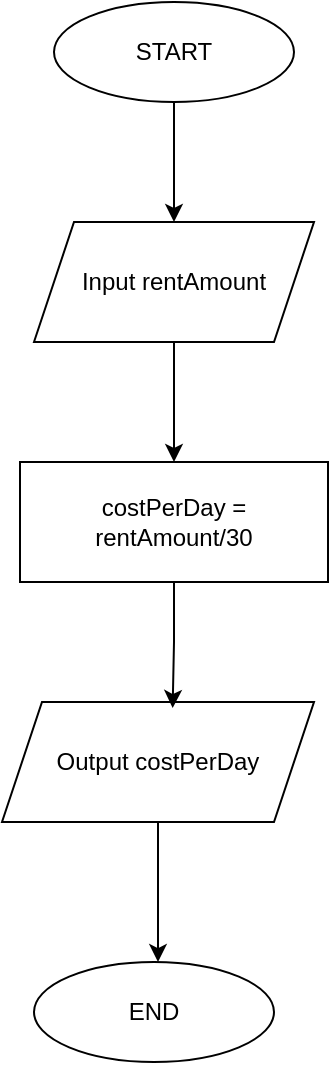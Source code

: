 <mxfile version="24.7.17">
  <diagram id="C5RBs43oDa-KdzZeNtuy" name="Page-1">
    <mxGraphModel dx="1026" dy="772" grid="1" gridSize="10" guides="1" tooltips="1" connect="1" arrows="1" fold="1" page="1" pageScale="1" pageWidth="827" pageHeight="1169" math="0" shadow="0">
      <root>
        <mxCell id="WIyWlLk6GJQsqaUBKTNV-0" />
        <mxCell id="WIyWlLk6GJQsqaUBKTNV-1" parent="WIyWlLk6GJQsqaUBKTNV-0" />
        <mxCell id="NCr9cHnQ2ZNAjyW3Bn2m-0" value="START" style="ellipse;whiteSpace=wrap;html=1;" vertex="1" parent="WIyWlLk6GJQsqaUBKTNV-1">
          <mxGeometry x="346" y="230" width="120" height="50" as="geometry" />
        </mxCell>
        <mxCell id="NCr9cHnQ2ZNAjyW3Bn2m-1" value="" style="endArrow=classic;html=1;rounded=0;exitX=0.5;exitY=1;exitDx=0;exitDy=0;" edge="1" parent="WIyWlLk6GJQsqaUBKTNV-1" source="NCr9cHnQ2ZNAjyW3Bn2m-0">
          <mxGeometry width="50" height="50" relative="1" as="geometry">
            <mxPoint x="382" y="400" as="sourcePoint" />
            <mxPoint x="406" y="340" as="targetPoint" />
          </mxGeometry>
        </mxCell>
        <mxCell id="NCr9cHnQ2ZNAjyW3Bn2m-4" style="edgeStyle=orthogonalEdgeStyle;rounded=0;orthogonalLoop=1;jettySize=auto;html=1;" edge="1" parent="WIyWlLk6GJQsqaUBKTNV-1" source="NCr9cHnQ2ZNAjyW3Bn2m-2" target="NCr9cHnQ2ZNAjyW3Bn2m-5">
          <mxGeometry relative="1" as="geometry">
            <mxPoint x="406" y="470" as="targetPoint" />
          </mxGeometry>
        </mxCell>
        <mxCell id="NCr9cHnQ2ZNAjyW3Bn2m-2" value="Input rentAmount" style="shape=parallelogram;perimeter=parallelogramPerimeter;whiteSpace=wrap;html=1;fixedSize=1;" vertex="1" parent="WIyWlLk6GJQsqaUBKTNV-1">
          <mxGeometry x="336" y="340" width="140" height="60" as="geometry" />
        </mxCell>
        <mxCell id="NCr9cHnQ2ZNAjyW3Bn2m-5" value="costPerDay = rentAmount/30" style="rounded=0;whiteSpace=wrap;html=1;" vertex="1" parent="WIyWlLk6GJQsqaUBKTNV-1">
          <mxGeometry x="329" y="460" width="154" height="60" as="geometry" />
        </mxCell>
        <mxCell id="NCr9cHnQ2ZNAjyW3Bn2m-13" value="" style="edgeStyle=orthogonalEdgeStyle;rounded=0;orthogonalLoop=1;jettySize=auto;html=1;" edge="1" parent="WIyWlLk6GJQsqaUBKTNV-1" source="NCr9cHnQ2ZNAjyW3Bn2m-7" target="NCr9cHnQ2ZNAjyW3Bn2m-11">
          <mxGeometry relative="1" as="geometry">
            <Array as="points">
              <mxPoint x="398" y="690" />
              <mxPoint x="398" y="690" />
            </Array>
          </mxGeometry>
        </mxCell>
        <mxCell id="NCr9cHnQ2ZNAjyW3Bn2m-7" value="Output costPerDay" style="shape=parallelogram;perimeter=parallelogramPerimeter;whiteSpace=wrap;html=1;fixedSize=1;" vertex="1" parent="WIyWlLk6GJQsqaUBKTNV-1">
          <mxGeometry x="320" y="580" width="156" height="60" as="geometry" />
        </mxCell>
        <mxCell id="NCr9cHnQ2ZNAjyW3Bn2m-8" style="edgeStyle=orthogonalEdgeStyle;rounded=0;orthogonalLoop=1;jettySize=auto;html=1;entryX=0.547;entryY=0.05;entryDx=0;entryDy=0;entryPerimeter=0;" edge="1" parent="WIyWlLk6GJQsqaUBKTNV-1" source="NCr9cHnQ2ZNAjyW3Bn2m-5" target="NCr9cHnQ2ZNAjyW3Bn2m-7">
          <mxGeometry relative="1" as="geometry" />
        </mxCell>
        <mxCell id="NCr9cHnQ2ZNAjyW3Bn2m-11" value="END" style="ellipse;whiteSpace=wrap;html=1;" vertex="1" parent="WIyWlLk6GJQsqaUBKTNV-1">
          <mxGeometry x="336" y="710" width="120" height="50" as="geometry" />
        </mxCell>
      </root>
    </mxGraphModel>
  </diagram>
</mxfile>
